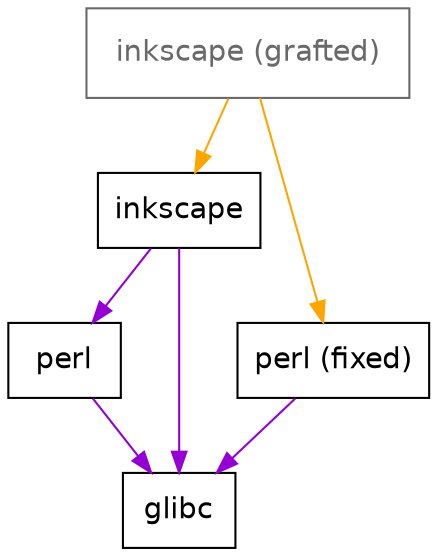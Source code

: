 digraph "Grafts" {
  perl [ label = "perl", shape = box, fontname = Helvetica];
  inkscape [ label = "inkscape", shape = box, fontname = Helvetica];
  libc [ label = "glibc", shape = box, fontname = Helvetica ];

  inkscape -> perl [ color = darkviolet ];
  inkscape -> libc [ color = darkviolet ];
  perl -> libc [ color = darkviolet ];

  inkscapeg [ label = "inkscape (grafted)", shape = box, fontname = Helvetica,
              color = dimgrey, fontcolor = dimgrey, margin = 0.2 ];
  perlf [ label = "perl (fixed)", shape = box, fontname = Helvetica];

  perlf -> libc [ color = darkviolet ];
  inkscapeg -> inkscape [ color = orange ];
  inkscapeg -> perlf [ color = orange ];
}